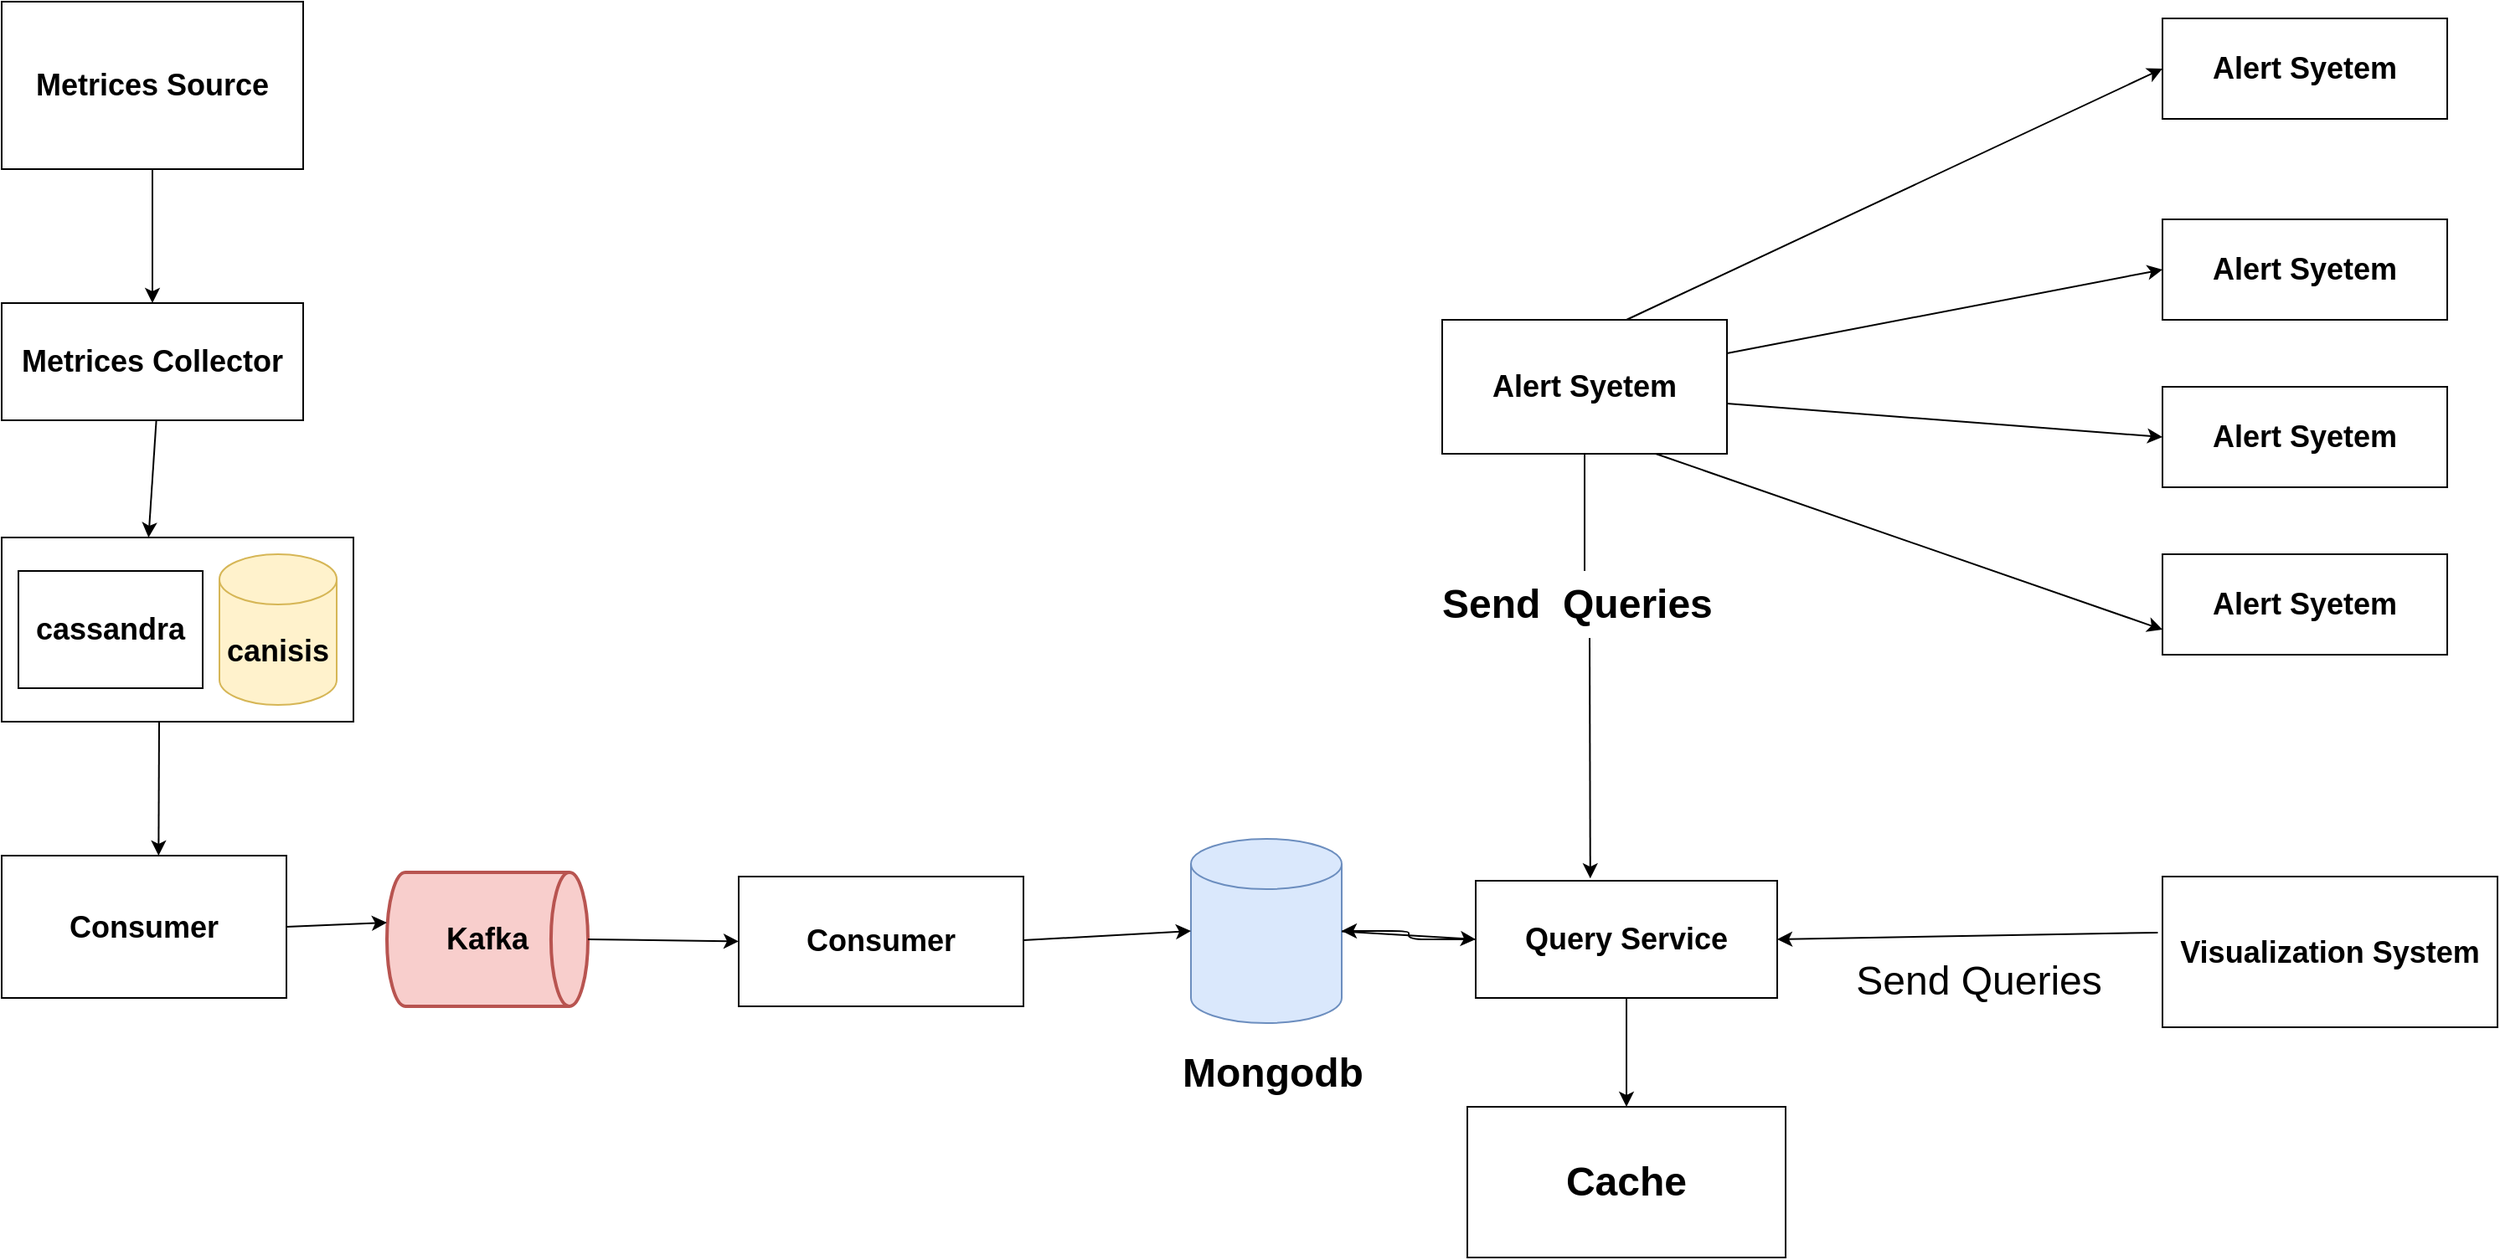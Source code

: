 <mxfile version="16.2.7" type="github"><diagram id="ZJvvMEEN9li1mQhJDmkr" name="Page-1"><mxGraphModel dx="1597" dy="3242" grid="1" gridSize="10" guides="1" tooltips="1" connect="1" arrows="1" fold="1" page="1" pageScale="1" pageWidth="1654" pageHeight="2336" background="#ffffff" math="0" shadow="0"><root><mxCell id="0"/><mxCell id="1" parent="0"/><mxCell id="QLm1vupBQiNg1NUSUBey-1" value="&lt;b&gt;&lt;font style=&quot;font-size: 18px&quot;&gt;Metrices Source&lt;/font&gt;&lt;/b&gt;" style="rounded=0;whiteSpace=wrap;html=1;" vertex="1" parent="1"><mxGeometry x="20" y="-10" width="180" height="100" as="geometry"/></mxCell><mxCell id="QLm1vupBQiNg1NUSUBey-3" value="" style="rounded=0;whiteSpace=wrap;html=1;" vertex="1" parent="1"><mxGeometry x="20" y="310" width="210" height="110" as="geometry"/></mxCell><mxCell id="QLm1vupBQiNg1NUSUBey-5" value="&lt;span style=&quot;font-size: 18px&quot;&gt;&lt;b&gt;Kafka&lt;/b&gt;&lt;/span&gt;" style="strokeWidth=2;html=1;shape=mxgraph.flowchart.direct_data;whiteSpace=wrap;fillColor=#f8cecc;strokeColor=#b85450;" vertex="1" parent="1"><mxGeometry x="250" y="510" width="120" height="80" as="geometry"/></mxCell><mxCell id="QLm1vupBQiNg1NUSUBey-8" value="" style="shape=cylinder3;whiteSpace=wrap;html=1;boundedLbl=1;backgroundOutline=1;size=15;fillColor=#dae8fc;strokeColor=#6c8ebf;" vertex="1" parent="1"><mxGeometry x="730" y="490" width="90" height="110" as="geometry"/></mxCell><mxCell id="QLm1vupBQiNg1NUSUBey-9" value="&lt;h1&gt;Mongodb&lt;/h1&gt;" style="text;html=1;strokeColor=none;fillColor=none;spacing=5;spacingTop=-20;whiteSpace=wrap;overflow=hidden;rounded=0;" vertex="1" parent="1"><mxGeometry x="720" y="610" width="140" height="40" as="geometry"/></mxCell><mxCell id="QLm1vupBQiNg1NUSUBey-10" value="&lt;b&gt;&lt;font style=&quot;font-size: 18px&quot;&gt;Metrices Collector&lt;/font&gt;&lt;/b&gt;" style="rounded=0;whiteSpace=wrap;html=1;" vertex="1" parent="1"><mxGeometry x="20" y="170" width="180" height="70" as="geometry"/></mxCell><mxCell id="QLm1vupBQiNg1NUSUBey-11" value="&lt;b style=&quot;font-size: 18px&quot;&gt;canisis&lt;/b&gt;" style="shape=cylinder3;whiteSpace=wrap;html=1;boundedLbl=1;backgroundOutline=1;size=15;fillColor=#fff2cc;strokeColor=#d6b656;" vertex="1" parent="1"><mxGeometry x="150" y="320" width="70" height="90" as="geometry"/></mxCell><mxCell id="QLm1vupBQiNg1NUSUBey-12" value="&lt;b style=&quot;font-size: 18px&quot;&gt;cassandra&lt;/b&gt;" style="rounded=0;whiteSpace=wrap;html=1;" vertex="1" parent="1"><mxGeometry x="30" y="330" width="110" height="70" as="geometry"/></mxCell><mxCell id="QLm1vupBQiNg1NUSUBey-13" value="&lt;b&gt;&lt;font style=&quot;font-size: 18px&quot;&gt;Consumer&lt;/font&gt;&lt;/b&gt;" style="rounded=0;whiteSpace=wrap;html=1;" vertex="1" parent="1"><mxGeometry x="20" y="500" width="170" height="85" as="geometry"/></mxCell><mxCell id="QLm1vupBQiNg1NUSUBey-15" value="&lt;b&gt;&lt;font style=&quot;font-size: 18px&quot;&gt;Consumer&lt;/font&gt;&lt;/b&gt;" style="rounded=0;whiteSpace=wrap;html=1;" vertex="1" parent="1"><mxGeometry x="460" y="512.5" width="170" height="77.5" as="geometry"/></mxCell><mxCell id="QLm1vupBQiNg1NUSUBey-43" value="" style="edgeStyle=orthogonalEdgeStyle;rounded=1;orthogonalLoop=1;jettySize=auto;html=1;fontSize=24;" edge="1" parent="1" source="QLm1vupBQiNg1NUSUBey-16" target="QLm1vupBQiNg1NUSUBey-8"><mxGeometry relative="1" as="geometry"/></mxCell><mxCell id="QLm1vupBQiNg1NUSUBey-16" value="&lt;span style=&quot;font-size: 18px&quot;&gt;&lt;b&gt;Query Service&lt;/b&gt;&lt;/span&gt;" style="rounded=0;whiteSpace=wrap;html=1;" vertex="1" parent="1"><mxGeometry x="900" y="515" width="180" height="70" as="geometry"/></mxCell><mxCell id="QLm1vupBQiNg1NUSUBey-17" value="&lt;b&gt;&lt;font style=&quot;font-size: 24px&quot;&gt;Cache&lt;/font&gt;&lt;/b&gt;" style="rounded=0;whiteSpace=wrap;html=1;" vertex="1" parent="1"><mxGeometry x="895" y="650" width="190" height="90" as="geometry"/></mxCell><mxCell id="QLm1vupBQiNg1NUSUBey-18" value="&lt;span style=&quot;font-size: 18px&quot;&gt;&lt;b&gt;Alert Syetem&lt;/b&gt;&lt;/span&gt;" style="rounded=0;whiteSpace=wrap;html=1;" vertex="1" parent="1"><mxGeometry x="880" y="180" width="170" height="80" as="geometry"/></mxCell><mxCell id="QLm1vupBQiNg1NUSUBey-19" value="&lt;span style=&quot;font-size: 18px&quot;&gt;&lt;b&gt;Alert Syetem&lt;/b&gt;&lt;/span&gt;" style="rounded=0;whiteSpace=wrap;html=1;" vertex="1" parent="1"><mxGeometry x="1310" y="320" width="170" height="60" as="geometry"/></mxCell><mxCell id="QLm1vupBQiNg1NUSUBey-20" value="&lt;span style=&quot;font-size: 18px&quot;&gt;&lt;b&gt;Alert Syetem&lt;/b&gt;&lt;/span&gt;" style="rounded=0;whiteSpace=wrap;html=1;" vertex="1" parent="1"><mxGeometry x="1310" width="170" height="60" as="geometry"/></mxCell><mxCell id="QLm1vupBQiNg1NUSUBey-27" style="edgeStyle=orthogonalEdgeStyle;rounded=0;orthogonalLoop=1;jettySize=auto;html=1;exitX=0.5;exitY=0;exitDx=0;exitDy=0;fontSize=18;" edge="1" parent="1" source="QLm1vupBQiNg1NUSUBey-21"><mxGeometry relative="1" as="geometry"><mxPoint x="1414.538" y="130" as="targetPoint"/></mxGeometry></mxCell><mxCell id="QLm1vupBQiNg1NUSUBey-21" value="&lt;span style=&quot;font-size: 18px&quot;&gt;&lt;b&gt;Alert Syetem&lt;/b&gt;&lt;/span&gt;" style="rounded=0;whiteSpace=wrap;html=1;" vertex="1" parent="1"><mxGeometry x="1310" y="120" width="170" height="60" as="geometry"/></mxCell><mxCell id="QLm1vupBQiNg1NUSUBey-22" value="&lt;span style=&quot;font-size: 18px&quot;&gt;&lt;b&gt;Alert Syetem&lt;/b&gt;&lt;/span&gt;" style="rounded=0;whiteSpace=wrap;html=1;" vertex="1" parent="1"><mxGeometry x="1310" y="220" width="170" height="60" as="geometry"/></mxCell><mxCell id="QLm1vupBQiNg1NUSUBey-26" value="&lt;span style=&quot;font-size: 18px&quot;&gt;&lt;b&gt;Visualization System&lt;/b&gt;&lt;/span&gt;" style="rounded=0;whiteSpace=wrap;html=1;" vertex="1" parent="1"><mxGeometry x="1310" y="512.5" width="200" height="90" as="geometry"/></mxCell><mxCell id="QLm1vupBQiNg1NUSUBey-29" value="" style="endArrow=classic;html=1;rounded=0;fontSize=18;entryX=0;entryY=0.5;entryDx=0;entryDy=0;exitX=0.647;exitY=0;exitDx=0;exitDy=0;exitPerimeter=0;" edge="1" parent="1" source="QLm1vupBQiNg1NUSUBey-18" target="QLm1vupBQiNg1NUSUBey-20"><mxGeometry width="50" height="50" relative="1" as="geometry"><mxPoint x="980" y="140" as="sourcePoint"/><mxPoint x="780" y="320" as="targetPoint"/></mxGeometry></mxCell><mxCell id="QLm1vupBQiNg1NUSUBey-30" value="" style="endArrow=classic;html=1;rounded=0;fontSize=18;entryX=0;entryY=0.5;entryDx=0;entryDy=0;exitX=1;exitY=0.25;exitDx=0;exitDy=0;" edge="1" parent="1" source="QLm1vupBQiNg1NUSUBey-18" target="QLm1vupBQiNg1NUSUBey-21"><mxGeometry width="50" height="50" relative="1" as="geometry"><mxPoint x="1050" y="160" as="sourcePoint"/><mxPoint x="1210" y="30" as="targetPoint"/></mxGeometry></mxCell><mxCell id="QLm1vupBQiNg1NUSUBey-32" value="" style="endArrow=classic;html=1;rounded=0;fontSize=18;entryX=0;entryY=0.5;entryDx=0;entryDy=0;" edge="1" parent="1" target="QLm1vupBQiNg1NUSUBey-22"><mxGeometry width="50" height="50" relative="1" as="geometry"><mxPoint x="1050" y="230" as="sourcePoint"/><mxPoint x="1190" y="230" as="targetPoint"/></mxGeometry></mxCell><mxCell id="QLm1vupBQiNg1NUSUBey-33" value="" style="endArrow=classic;html=1;rounded=0;fontSize=18;entryX=0;entryY=0.75;entryDx=0;entryDy=0;exitX=0.75;exitY=1;exitDx=0;exitDy=0;" edge="1" parent="1" source="QLm1vupBQiNg1NUSUBey-18" target="QLm1vupBQiNg1NUSUBey-19"><mxGeometry width="50" height="50" relative="1" as="geometry"><mxPoint x="989.99" y="160" as="sourcePoint"/><mxPoint x="1210" y="30" as="targetPoint"/></mxGeometry></mxCell><mxCell id="QLm1vupBQiNg1NUSUBey-34" value="" style="endArrow=none;html=1;rounded=0;fontSize=18;entryX=0.5;entryY=1;entryDx=0;entryDy=0;" edge="1" parent="1" target="QLm1vupBQiNg1NUSUBey-18"><mxGeometry width="50" height="50" relative="1" as="geometry"><mxPoint x="965" y="330" as="sourcePoint"/><mxPoint x="770" y="280" as="targetPoint"/></mxGeometry></mxCell><mxCell id="QLm1vupBQiNg1NUSUBey-35" value="&lt;h1&gt;Send&amp;nbsp; Queries&lt;/h1&gt;" style="text;html=1;strokeColor=none;fillColor=none;spacing=5;spacingTop=-20;whiteSpace=wrap;overflow=hidden;rounded=0;" vertex="1" parent="1"><mxGeometry x="875" y="330" width="180" height="40" as="geometry"/></mxCell><mxCell id="QLm1vupBQiNg1NUSUBey-36" value="" style="endArrow=classic;html=1;rounded=0;fontSize=18;entryX=0.38;entryY=-0.02;entryDx=0;entryDy=0;entryPerimeter=0;" edge="1" parent="1" target="QLm1vupBQiNg1NUSUBey-16"><mxGeometry width="50" height="50" relative="1" as="geometry"><mxPoint x="968" y="370" as="sourcePoint"/><mxPoint x="980" y="480" as="targetPoint"/></mxGeometry></mxCell><mxCell id="QLm1vupBQiNg1NUSUBey-39" value="" style="endArrow=classic;html=1;rounded=1;fontSize=24;entryX=0.5;entryY=0;entryDx=0;entryDy=0;exitX=0.5;exitY=1;exitDx=0;exitDy=0;" edge="1" parent="1" source="QLm1vupBQiNg1NUSUBey-16" target="QLm1vupBQiNg1NUSUBey-17"><mxGeometry width="50" height="50" relative="1" as="geometry"><mxPoint x="690" y="480" as="sourcePoint"/><mxPoint x="740" y="430" as="targetPoint"/></mxGeometry></mxCell><mxCell id="QLm1vupBQiNg1NUSUBey-40" value="" style="endArrow=classic;html=1;rounded=1;fontSize=24;exitX=1;exitY=0.5;exitDx=0;exitDy=0;exitPerimeter=0;entryX=0;entryY=0.5;entryDx=0;entryDy=0;" edge="1" parent="1" source="QLm1vupBQiNg1NUSUBey-5" target="QLm1vupBQiNg1NUSUBey-15"><mxGeometry width="50" height="50" relative="1" as="geometry"><mxPoint x="690" y="480" as="sourcePoint"/><mxPoint x="440" y="550" as="targetPoint"/></mxGeometry></mxCell><mxCell id="QLm1vupBQiNg1NUSUBey-41" value="" style="endArrow=classic;html=1;rounded=1;fontSize=24;exitX=1;exitY=0.5;exitDx=0;exitDy=0;exitPerimeter=0;entryX=0;entryY=0.5;entryDx=0;entryDy=0;entryPerimeter=0;" edge="1" parent="1" target="QLm1vupBQiNg1NUSUBey-8"><mxGeometry width="50" height="50" relative="1" as="geometry"><mxPoint x="630" y="550.54" as="sourcePoint"/><mxPoint x="720" y="551.79" as="targetPoint"/></mxGeometry></mxCell><mxCell id="QLm1vupBQiNg1NUSUBey-42" value="" style="endArrow=classic;html=1;rounded=1;fontSize=24;exitX=1;exitY=0.5;exitDx=0;exitDy=0;exitPerimeter=0;entryX=0;entryY=0.5;entryDx=0;entryDy=0;" edge="1" parent="1" target="QLm1vupBQiNg1NUSUBey-16"><mxGeometry width="50" height="50" relative="1" as="geometry"><mxPoint x="820" y="545.27" as="sourcePoint"/><mxPoint x="890" y="545" as="targetPoint"/></mxGeometry></mxCell><mxCell id="QLm1vupBQiNg1NUSUBey-44" value="" style="endArrow=classic;html=1;rounded=1;fontSize=24;entryX=0.551;entryY=0;entryDx=0;entryDy=0;entryPerimeter=0;" edge="1" parent="1" target="QLm1vupBQiNg1NUSUBey-13"><mxGeometry width="50" height="50" relative="1" as="geometry"><mxPoint x="114" y="420" as="sourcePoint"/><mxPoint x="740" y="410" as="targetPoint"/></mxGeometry></mxCell><mxCell id="QLm1vupBQiNg1NUSUBey-45" value="" style="endArrow=classic;html=1;rounded=1;fontSize=24;" edge="1" parent="1"><mxGeometry width="50" height="50" relative="1" as="geometry"><mxPoint x="112.31" y="240" as="sourcePoint"/><mxPoint x="107.69" y="310" as="targetPoint"/></mxGeometry></mxCell><mxCell id="QLm1vupBQiNg1NUSUBey-46" value="" style="endArrow=classic;html=1;rounded=1;fontSize=24;exitX=0.5;exitY=1;exitDx=0;exitDy=0;entryX=0.5;entryY=0;entryDx=0;entryDy=0;" edge="1" parent="1" source="QLm1vupBQiNg1NUSUBey-1" target="QLm1vupBQiNg1NUSUBey-10"><mxGeometry width="50" height="50" relative="1" as="geometry"><mxPoint x="109.62" y="110" as="sourcePoint"/><mxPoint x="109" y="160" as="targetPoint"/></mxGeometry></mxCell><mxCell id="QLm1vupBQiNg1NUSUBey-48" value="" style="endArrow=classic;html=1;rounded=1;fontSize=24;exitX=1;exitY=0.5;exitDx=0;exitDy=0;entryX=0;entryY=0.375;entryDx=0;entryDy=0;entryPerimeter=0;" edge="1" parent="1" source="QLm1vupBQiNg1NUSUBey-13" target="QLm1vupBQiNg1NUSUBey-5"><mxGeometry width="50" height="50" relative="1" as="geometry"><mxPoint x="230.33" y="585" as="sourcePoint"/><mxPoint x="240" y="540" as="targetPoint"/></mxGeometry></mxCell><mxCell id="QLm1vupBQiNg1NUSUBey-49" value="" style="endArrow=classic;html=1;rounded=0;fontSize=18;entryX=1;entryY=0.5;entryDx=0;entryDy=0;exitX=-0.014;exitY=0.372;exitDx=0;exitDy=0;exitPerimeter=0;" edge="1" parent="1" source="QLm1vupBQiNg1NUSUBey-26" target="QLm1vupBQiNg1NUSUBey-16"><mxGeometry width="50" height="50" relative="1" as="geometry"><mxPoint x="978" y="380" as="sourcePoint"/><mxPoint x="978.4" y="523.6" as="targetPoint"/></mxGeometry></mxCell><mxCell id="QLm1vupBQiNg1NUSUBey-50" value="Send Queries" style="text;html=1;align=center;verticalAlign=middle;resizable=0;points=[];autosize=1;strokeColor=none;fillColor=none;fontSize=24;" vertex="1" parent="1"><mxGeometry x="1120" y="560" width="160" height="30" as="geometry"/></mxCell></root></mxGraphModel></diagram></mxfile>
